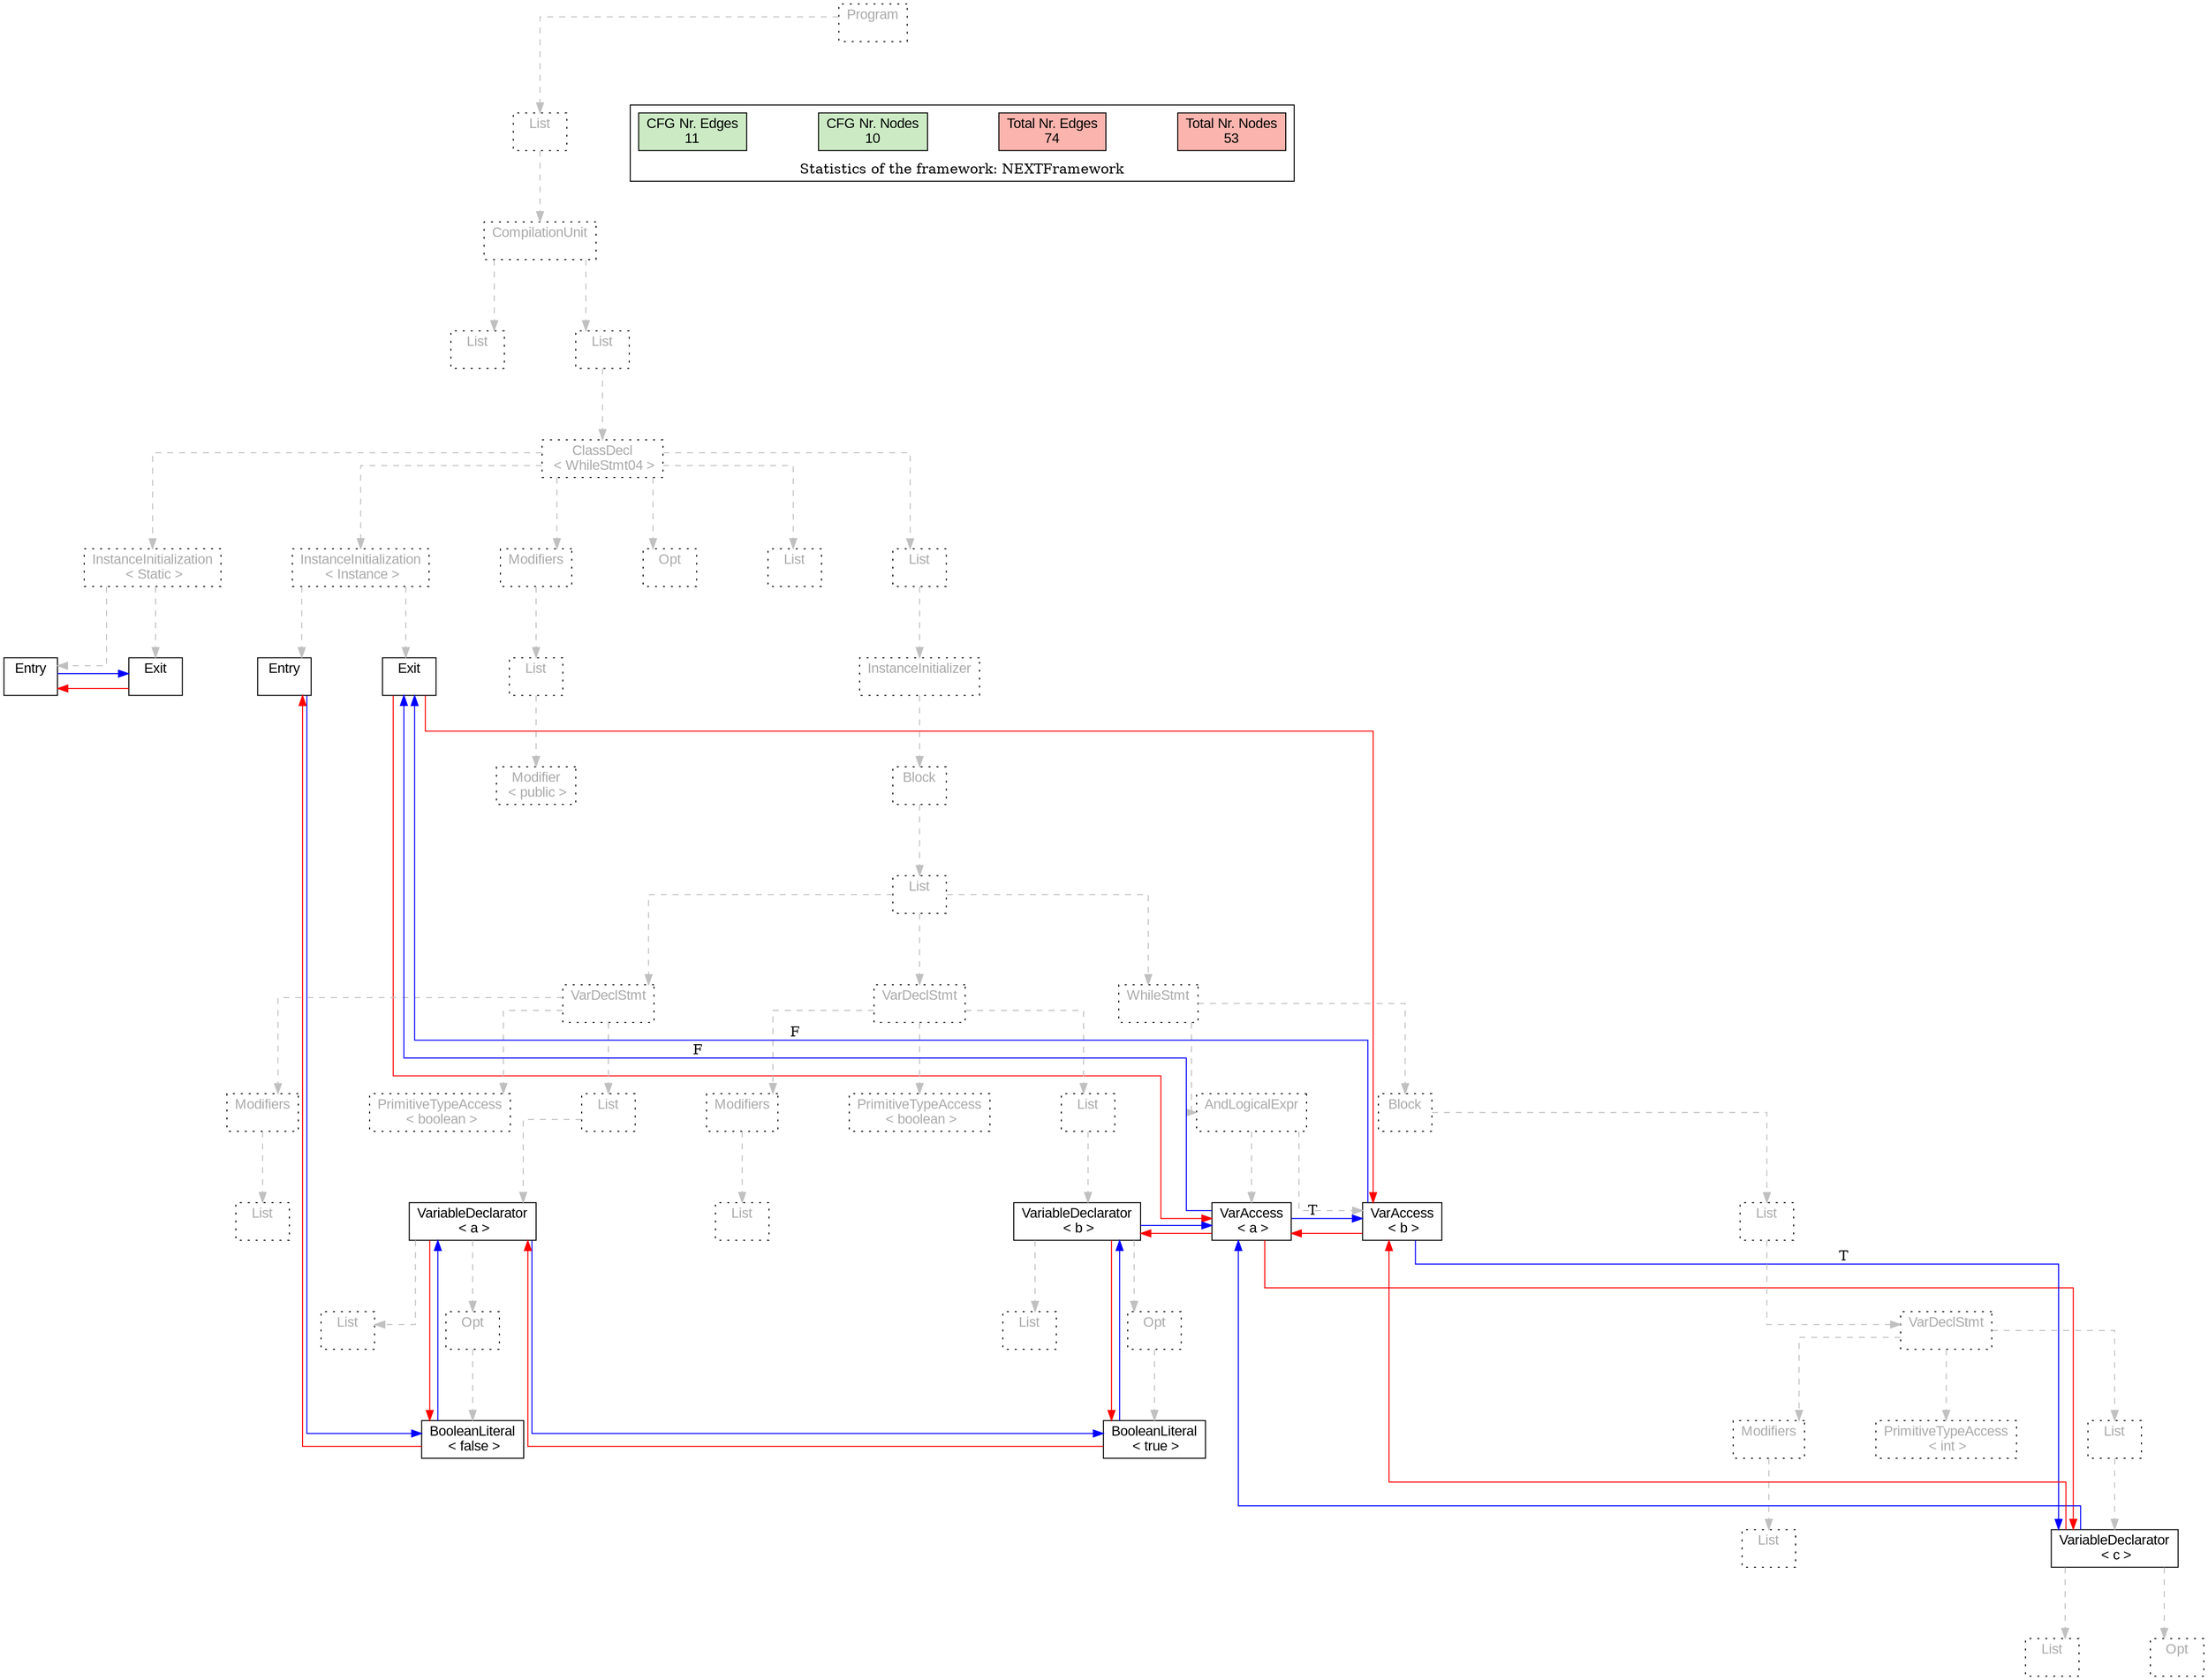 digraph G {
graph [splines=ortho, nodesep="1", ranksep="1"]
node [shape=rect, fontname=Arial];
{ rank = same; "Program[0]"}
{ rank = same; "List[1]"}
{ rank = same; "CompilationUnit[2]"}
{ rank = same; "List[3]"; "List[4]"}
{ rank = same; "ClassDecl[5]"}
{ rank = same; "Modifiers[22]"; "Opt[25]"; "List[26]"; "List[27]"; "InstanceInitialization[6]"; "InstanceInitialization[14]"}
{ rank = same; "List[23]"; "InstanceInitializer[28]"; "Entry[7]"; "Exit[8]"; "Entry[15]"; "Exit[16]"}
{ rank = same; "Modifier[24]"; "Block[29]"}
{ rank = same; "List[30]"}
{ rank = same; "VarDeclStmt[31]"; "VarDeclStmt[40]"; "WhileStmt[49]"}
{ rank = same; "Modifiers[32]"; "PrimitiveTypeAccess[34]"; "List[35]"; "Modifiers[41]"; "PrimitiveTypeAccess[43]"; "List[44]"; "AndLogicalExpr[50]"; "Block[53]"}
{ rank = same; "List[33]"; "VariableDeclarator[36]"; "List[42]"; "VariableDeclarator[45]"; "VarAccess[51]"; "VarAccess[52]"; "List[54]"}
{ rank = same; "List[37]"; "Opt[38]"; "List[46]"; "Opt[47]"; "VarDeclStmt[55]"}
{ rank = same; "BooleanLiteral[39]"; "BooleanLiteral[48]"; "Modifiers[56]"; "PrimitiveTypeAccess[58]"; "List[59]"}
{ rank = same; "List[57]"; "VariableDeclarator[60]"}
{ rank = same; "List[61]"; "Opt[62]"}
"Program[0]" [label="Program\n ", style= dotted   fillcolor="#eeeeee" fontcolor="#aaaaaa"  ]
"List[1]" [label="List\n ", style= dotted   fillcolor="#eeeeee" fontcolor="#aaaaaa"  ]
"CompilationUnit[2]" [label="CompilationUnit\n ", style= dotted   fillcolor="#eeeeee" fontcolor="#aaaaaa"  ]
"List[3]" [label="List\n ", style= dotted   fillcolor="#eeeeee" fontcolor="#aaaaaa"  ]
"List[4]" [label="List\n ", style= dotted   fillcolor="#eeeeee" fontcolor="#aaaaaa"  ]
"ClassDecl[5]" [label="ClassDecl\n < WhileStmt04 >", style= dotted   fillcolor="#eeeeee" fontcolor="#aaaaaa"  ]
"Modifiers[22]" [label="Modifiers\n ", style= dotted   fillcolor="#eeeeee" fontcolor="#aaaaaa"  ]
"List[23]" [label="List\n ", style= dotted   fillcolor="#eeeeee" fontcolor="#aaaaaa"  ]
"Modifier[24]" [label="Modifier\n < public >", style= dotted   fillcolor="#eeeeee" fontcolor="#aaaaaa"  ]
"Opt[25]" [label="Opt\n ", style= dotted   fillcolor="#eeeeee" fontcolor="#aaaaaa"  ]
"List[26]" [label="List\n ", style= dotted   fillcolor="#eeeeee" fontcolor="#aaaaaa"  ]
"List[27]" [label="List\n ", style= dotted   fillcolor="#eeeeee" fontcolor="#aaaaaa"  ]
"InstanceInitializer[28]" [label="InstanceInitializer\n ", style= dotted   fillcolor="#eeeeee" fontcolor="#aaaaaa"  ]
"Block[29]" [label="Block\n ", style= dotted   fillcolor="#eeeeee" fontcolor="#aaaaaa"  ]
"List[30]" [label="List\n ", style= dotted   fillcolor="#eeeeee" fontcolor="#aaaaaa"  ]
"VarDeclStmt[31]" [label="VarDeclStmt\n ", style= dotted   fillcolor="#eeeeee" fontcolor="#aaaaaa"  ]
"Modifiers[32]" [label="Modifiers\n ", style= dotted   fillcolor="#eeeeee" fontcolor="#aaaaaa"  ]
"List[33]" [label="List\n ", style= dotted   fillcolor="#eeeeee" fontcolor="#aaaaaa"  ]
"PrimitiveTypeAccess[34]" [label="PrimitiveTypeAccess\n < boolean >", style= dotted   fillcolor="#eeeeee" fontcolor="#aaaaaa"  ]
"List[35]" [label="List\n ", style= dotted   fillcolor="#eeeeee" fontcolor="#aaaaaa"  ]
"VariableDeclarator[36]" [label="VariableDeclarator\n < a >", fillcolor=white   style=filled  ]
"List[37]" [label="List\n ", style= dotted   fillcolor="#eeeeee" fontcolor="#aaaaaa"  ]
"Opt[38]" [label="Opt\n ", style= dotted   fillcolor="#eeeeee" fontcolor="#aaaaaa"  ]
"BooleanLiteral[39]" [label="BooleanLiteral\n < false >", fillcolor=white   style=filled  ]
"VarDeclStmt[40]" [label="VarDeclStmt\n ", style= dotted   fillcolor="#eeeeee" fontcolor="#aaaaaa"  ]
"Modifiers[41]" [label="Modifiers\n ", style= dotted   fillcolor="#eeeeee" fontcolor="#aaaaaa"  ]
"List[42]" [label="List\n ", style= dotted   fillcolor="#eeeeee" fontcolor="#aaaaaa"  ]
"PrimitiveTypeAccess[43]" [label="PrimitiveTypeAccess\n < boolean >", style= dotted   fillcolor="#eeeeee" fontcolor="#aaaaaa"  ]
"List[44]" [label="List\n ", style= dotted   fillcolor="#eeeeee" fontcolor="#aaaaaa"  ]
"VariableDeclarator[45]" [label="VariableDeclarator\n < b >", fillcolor=white   style=filled  ]
"List[46]" [label="List\n ", style= dotted   fillcolor="#eeeeee" fontcolor="#aaaaaa"  ]
"Opt[47]" [label="Opt\n ", style= dotted   fillcolor="#eeeeee" fontcolor="#aaaaaa"  ]
"BooleanLiteral[48]" [label="BooleanLiteral\n < true >", fillcolor=white   style=filled  ]
"WhileStmt[49]" [label="WhileStmt\n ", style= dotted   fillcolor="#eeeeee" fontcolor="#aaaaaa"  ]
"AndLogicalExpr[50]" [label="AndLogicalExpr\n ", style= dotted   fillcolor="#eeeeee" fontcolor="#aaaaaa"  ]
"VarAccess[51]" [label="VarAccess\n < a >", fillcolor=white   style=filled  ]
"VarAccess[52]" [label="VarAccess\n < b >", fillcolor=white   style=filled  ]
"Block[53]" [label="Block\n ", style= dotted   fillcolor="#eeeeee" fontcolor="#aaaaaa"  ]
"List[54]" [label="List\n ", style= dotted   fillcolor="#eeeeee" fontcolor="#aaaaaa"  ]
"VarDeclStmt[55]" [label="VarDeclStmt\n ", style= dotted   fillcolor="#eeeeee" fontcolor="#aaaaaa"  ]
"Modifiers[56]" [label="Modifiers\n ", style= dotted   fillcolor="#eeeeee" fontcolor="#aaaaaa"  ]
"List[57]" [label="List\n ", style= dotted   fillcolor="#eeeeee" fontcolor="#aaaaaa"  ]
"PrimitiveTypeAccess[58]" [label="PrimitiveTypeAccess\n < int >", style= dotted   fillcolor="#eeeeee" fontcolor="#aaaaaa"  ]
"List[59]" [label="List\n ", style= dotted   fillcolor="#eeeeee" fontcolor="#aaaaaa"  ]
"VariableDeclarator[60]" [label="VariableDeclarator\n < c >", fillcolor=white   style=filled  ]
"List[61]" [label="List\n ", style= dotted   fillcolor="#eeeeee" fontcolor="#aaaaaa"  ]
"Opt[62]" [label="Opt\n ", style= dotted   fillcolor="#eeeeee" fontcolor="#aaaaaa"  ]
"InstanceInitialization[6]" [label="InstanceInitialization\n < Instance >", style= dotted   fillcolor="#eeeeee" fontcolor="#aaaaaa"  ]
"Entry[7]" [label="Entry\n ", fillcolor=white   style=filled  ]
"Exit[8]" [label="Exit\n ", fillcolor=white   style=filled  ]
"InstanceInitialization[14]" [label="InstanceInitialization\n < Static >", style= dotted   fillcolor="#eeeeee" fontcolor="#aaaaaa"  ]
"Entry[15]" [label="Entry\n ", fillcolor=white   style=filled  ]
"Exit[16]" [label="Exit\n ", fillcolor=white   style=filled  ]
"CompilationUnit[2]" -> "List[3]" [style=dashed, color=gray]
"List[23]" -> "Modifier[24]" [style=dashed, color=gray]
"Modifiers[22]" -> "List[23]" [style=dashed, color=gray]
"ClassDecl[5]" -> "Modifiers[22]" [style=dashed, color=gray]
"ClassDecl[5]" -> "Opt[25]" [style=dashed, color=gray]
"ClassDecl[5]" -> "List[26]" [style=dashed, color=gray]
"Modifiers[32]" -> "List[33]" [style=dashed, color=gray]
"VarDeclStmt[31]" -> "Modifiers[32]" [style=dashed, color=gray]
"VarDeclStmt[31]" -> "PrimitiveTypeAccess[34]" [style=dashed, color=gray]
"VariableDeclarator[36]" -> "List[37]" [style=dashed, color=gray]
"Opt[38]" -> "BooleanLiteral[39]" [style=dashed, color=gray]
"VariableDeclarator[36]" -> "Opt[38]" [style=dashed, color=gray]
"List[35]" -> "VariableDeclarator[36]" [style=dashed, color=gray]
"VarDeclStmt[31]" -> "List[35]" [style=dashed, color=gray]
"List[30]" -> "VarDeclStmt[31]" [style=dashed, color=gray]
"Modifiers[41]" -> "List[42]" [style=dashed, color=gray]
"VarDeclStmt[40]" -> "Modifiers[41]" [style=dashed, color=gray]
"VarDeclStmt[40]" -> "PrimitiveTypeAccess[43]" [style=dashed, color=gray]
"VariableDeclarator[45]" -> "List[46]" [style=dashed, color=gray]
"Opt[47]" -> "BooleanLiteral[48]" [style=dashed, color=gray]
"VariableDeclarator[45]" -> "Opt[47]" [style=dashed, color=gray]
"List[44]" -> "VariableDeclarator[45]" [style=dashed, color=gray]
"VarDeclStmt[40]" -> "List[44]" [style=dashed, color=gray]
"List[30]" -> "VarDeclStmt[40]" [style=dashed, color=gray]
"AndLogicalExpr[50]" -> "VarAccess[51]" [style=dashed, color=gray]
"AndLogicalExpr[50]" -> "VarAccess[52]" [style=dashed, color=gray]
"WhileStmt[49]" -> "AndLogicalExpr[50]" [style=dashed, color=gray]
"Modifiers[56]" -> "List[57]" [style=dashed, color=gray]
"VarDeclStmt[55]" -> "Modifiers[56]" [style=dashed, color=gray]
"VarDeclStmt[55]" -> "PrimitiveTypeAccess[58]" [style=dashed, color=gray]
"VariableDeclarator[60]" -> "List[61]" [style=dashed, color=gray]
"VariableDeclarator[60]" -> "Opt[62]" [style=dashed, color=gray]
"List[59]" -> "VariableDeclarator[60]" [style=dashed, color=gray]
"VarDeclStmt[55]" -> "List[59]" [style=dashed, color=gray]
"List[54]" -> "VarDeclStmt[55]" [style=dashed, color=gray]
"Block[53]" -> "List[54]" [style=dashed, color=gray]
"WhileStmt[49]" -> "Block[53]" [style=dashed, color=gray]
"List[30]" -> "WhileStmt[49]" [style=dashed, color=gray]
"Block[29]" -> "List[30]" [style=dashed, color=gray]
"InstanceInitializer[28]" -> "Block[29]" [style=dashed, color=gray]
"List[27]" -> "InstanceInitializer[28]" [style=dashed, color=gray]
"ClassDecl[5]" -> "List[27]" [style=dashed, color=gray]
"InstanceInitialization[6]" -> "Entry[7]" [style=dashed, color=gray]
"InstanceInitialization[6]" -> "Exit[8]" [style=dashed, color=gray]
"InstanceInitialization[14]" -> "Entry[15]" [style=dashed, color=gray]
"InstanceInitialization[14]" -> "Exit[16]" [style=dashed, color=gray]
"ClassDecl[5]" -> "InstanceInitialization[6]" [style=dashed, color=gray]
"ClassDecl[5]" -> "InstanceInitialization[14]" [style=dashed, color=gray]
"List[4]" -> "ClassDecl[5]" [style=dashed, color=gray]
"CompilationUnit[2]" -> "List[4]" [style=dashed, color=gray]
"List[1]" -> "CompilationUnit[2]" [style=dashed, color=gray]
"Program[0]" -> "List[1]" [style=dashed, color=gray]
"Exit[16]" -> "Entry[15]" [color=red, constraint=false]
"Entry[15]" -> "Exit[16]" [color=blue, constraint=false, xlabel=" "] 
"VariableDeclarator[60]" -> "VarAccess[51]" [color=blue, constraint=false, xlabel=" "] 
"VariableDeclarator[60]" -> "VarAccess[52]" [color=red, constraint=false]
"Exit[8]" -> "VarAccess[51]" [color=red, constraint=false]
"Exit[8]" -> "VarAccess[52]" [color=red, constraint=false]
"VarAccess[52]" -> "VariableDeclarator[60]" [color=blue, constraint=false, xlabel="T "] 
"VarAccess[52]" -> "Exit[8]" [color=blue, constraint=false, xlabel="F "] 
"VarAccess[52]" -> "VarAccess[51]" [color=red, constraint=false]
"VarAccess[51]" -> "VarAccess[52]" [color=blue, constraint=false, xlabel="T "] 
"VarAccess[51]" -> "Exit[8]" [color=blue, constraint=false, xlabel="F "] 
"VarAccess[51]" -> "VariableDeclarator[45]" [color=red, constraint=false]
"VarAccess[51]" -> "VariableDeclarator[60]" [color=red, constraint=false]
"VariableDeclarator[45]" -> "VarAccess[51]" [color=blue, constraint=false, xlabel=" "] 
"VariableDeclarator[45]" -> "BooleanLiteral[48]" [color=red, constraint=false]
"BooleanLiteral[48]" -> "VariableDeclarator[45]" [color=blue, constraint=false, xlabel=" "] 
"BooleanLiteral[48]" -> "VariableDeclarator[36]" [color=red, constraint=false]
"VariableDeclarator[36]" -> "BooleanLiteral[48]" [color=blue, constraint=false, xlabel=" "] 
"VariableDeclarator[36]" -> "BooleanLiteral[39]" [color=red, constraint=false]
"BooleanLiteral[39]" -> "VariableDeclarator[36]" [color=blue, constraint=false, xlabel=" "] 
"BooleanLiteral[39]" -> "Entry[7]" [color=red, constraint=false]
"Entry[7]" -> "BooleanLiteral[39]" [color=blue, constraint=false, xlabel=" "] 
"List[3]" -> "List[4]" [style=invis]
"InstanceInitialization[14]" -> "InstanceInitialization[6]" -> "Modifiers[22]" -> "Opt[25]" -> "List[26]" -> "List[27]" [style=invis]
"VarDeclStmt[31]" -> "VarDeclStmt[40]" -> "WhileStmt[49]" [style=invis]
"Modifiers[32]" -> "PrimitiveTypeAccess[34]" -> "List[35]" [style=invis]
"List[37]" -> "Opt[38]" [style=invis]
"Modifiers[41]" -> "PrimitiveTypeAccess[43]" -> "List[44]" [style=invis]
"List[46]" -> "Opt[47]" [style=invis]
"AndLogicalExpr[50]" -> "Block[53]" [style=invis]
"VarAccess[51]" -> "VarAccess[52]" [style=invis]
"Modifiers[56]" -> "PrimitiveTypeAccess[58]" -> "List[59]" [style=invis]
"List[61]" -> "Opt[62]" [style=invis]
"Entry[7]" -> "Exit[8]" [style=invis]
"Entry[15]" -> "Exit[16]" [style=invis]

subgraph cluster_legend {
{node [style=filled, fillcolor=1, colorscheme="pastel13"]
Nodes [label="Total Nr. Nodes
53", fillcolor=1]
Edges [label="Total Nr. Edges
74", fillcolor=1]
NodesCFG [label="CFG Nr. Nodes
10", fillcolor=3]
EdgesCFG [label="CFG Nr. Edges
11", fillcolor=3]
Nodes-> "Program[0]" -> NodesCFG  [style="invis"]
Edges -> "Program[0]" ->EdgesCFG [style="invis"]}
label = "Statistics of the framework: NEXTFramework"
style="solid"
ranksep=0.05
nodesep=0.01
labelloc = b
len=2
}}